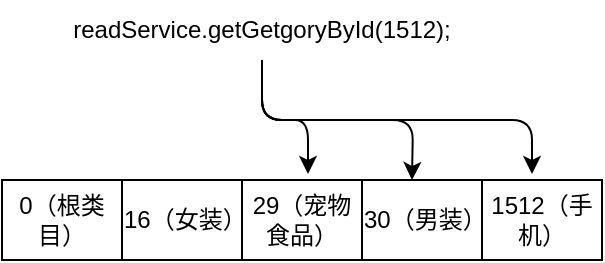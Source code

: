 <mxfile>
    <diagram id="DzEm4ATP-rwfgfJ-kXzb" name="第 1 页">
        <mxGraphModel dx="511" dy="484" grid="1" gridSize="10" guides="1" tooltips="1" connect="1" arrows="1" fold="1" page="1" pageScale="1" pageWidth="850" pageHeight="1100" math="0" shadow="0">
            <root>
                <mxCell id="0"/>
                <mxCell id="1" parent="0"/>
                <mxCell id="42" value="readService.getGetgoryById(1512);" style="text;html=1;strokeColor=none;fillColor=none;align=center;verticalAlign=middle;whiteSpace=wrap;rounded=0;" parent="1" vertex="1">
                    <mxGeometry x="75" y="130" width="240" height="30" as="geometry"/>
                </mxCell>
                <mxCell id="43" value="" style="endArrow=classic;html=1;entryX=0.85;entryY=-0.075;entryDx=0;entryDy=0;entryPerimeter=0;edgeStyle=orthogonalEdgeStyle;" parent="1" source="42" target="16" edge="1">
                    <mxGeometry width="50" height="50" relative="1" as="geometry">
                        <mxPoint x="315" y="290" as="sourcePoint"/>
                        <mxPoint x="365" y="240" as="targetPoint"/>
                        <Array as="points">
                            <mxPoint x="195" y="190"/>
                            <mxPoint x="218" y="190"/>
                        </Array>
                    </mxGeometry>
                </mxCell>
                <mxCell id="45" value="" style="endArrow=classic;html=1;edgeStyle=orthogonalEdgeStyle;" parent="1" source="42" edge="1">
                    <mxGeometry width="50" height="50" relative="1" as="geometry">
                        <mxPoint x="400" y="440" as="sourcePoint"/>
                        <mxPoint x="270" y="220" as="targetPoint"/>
                    </mxGeometry>
                </mxCell>
                <mxCell id="46" value="" style="endArrow=classic;html=1;fixDash=0;edgeStyle=orthogonalEdgeStyle;" parent="1" source="42" edge="1">
                    <mxGeometry width="50" height="50" relative="1" as="geometry">
                        <mxPoint x="270" y="170" as="sourcePoint"/>
                        <mxPoint x="330" y="217" as="targetPoint"/>
                        <Array as="points">
                            <mxPoint x="195" y="190"/>
                            <mxPoint x="330" y="190"/>
                        </Array>
                    </mxGeometry>
                </mxCell>
                <mxCell id="15" value="" style="shape=table;html=1;whiteSpace=wrap;startSize=0;container=1;collapsible=0;childLayout=tableLayout;" parent="1" vertex="1">
                    <mxGeometry x="65" y="220" width="180" height="40" as="geometry"/>
                </mxCell>
                <mxCell id="16" value="" style="shape=partialRectangle;html=1;whiteSpace=wrap;collapsible=0;dropTarget=0;pointerEvents=0;fillColor=none;top=0;left=0;bottom=0;right=0;points=[[0,0.5],[1,0.5]];portConstraint=eastwest;" parent="15" vertex="1">
                    <mxGeometry width="180" height="40" as="geometry"/>
                </mxCell>
                <mxCell id="17" value="0（根类目）" style="shape=partialRectangle;html=1;whiteSpace=wrap;connectable=0;fillColor=none;top=0;left=0;bottom=0;right=0;overflow=hidden;" parent="16" vertex="1">
                    <mxGeometry width="60" height="40" as="geometry"/>
                </mxCell>
                <mxCell id="18" value="16（女装）" style="shape=partialRectangle;html=1;whiteSpace=wrap;connectable=0;fillColor=none;top=0;left=0;bottom=0;right=0;overflow=hidden;" parent="16" vertex="1">
                    <mxGeometry x="60" width="60" height="40" as="geometry"/>
                </mxCell>
                <mxCell id="19" value="29（宠物食品）" style="shape=partialRectangle;html=1;whiteSpace=wrap;connectable=0;fillColor=none;top=0;left=0;bottom=0;right=0;overflow=hidden;" parent="16" vertex="1">
                    <mxGeometry x="120" width="60" height="40" as="geometry"/>
                </mxCell>
                <mxCell id="36" value="" style="shape=table;html=1;whiteSpace=wrap;startSize=0;container=1;collapsible=0;childLayout=tableLayout;" parent="1" vertex="1">
                    <mxGeometry x="245" y="220" width="120" height="40" as="geometry"/>
                </mxCell>
                <mxCell id="37" value="" style="shape=partialRectangle;html=1;whiteSpace=wrap;collapsible=0;dropTarget=0;pointerEvents=0;fillColor=none;top=0;left=0;bottom=0;right=0;points=[[0,0.5],[1,0.5]];portConstraint=eastwest;" parent="36" vertex="1">
                    <mxGeometry width="120" height="40" as="geometry"/>
                </mxCell>
                <mxCell id="38" value="30（男装）" style="shape=partialRectangle;html=1;whiteSpace=wrap;connectable=0;fillColor=none;top=0;left=0;bottom=0;right=0;overflow=hidden;" parent="37" vertex="1">
                    <mxGeometry width="60" height="40" as="geometry"/>
                </mxCell>
                <mxCell id="39" value="1512（手机）" style="shape=partialRectangle;html=1;whiteSpace=wrap;connectable=0;fillColor=none;top=0;left=0;bottom=0;right=0;overflow=hidden;" parent="37" vertex="1">
                    <mxGeometry x="60" width="60" height="40" as="geometry"/>
                </mxCell>
            </root>
        </mxGraphModel>
    </diagram>
</mxfile>